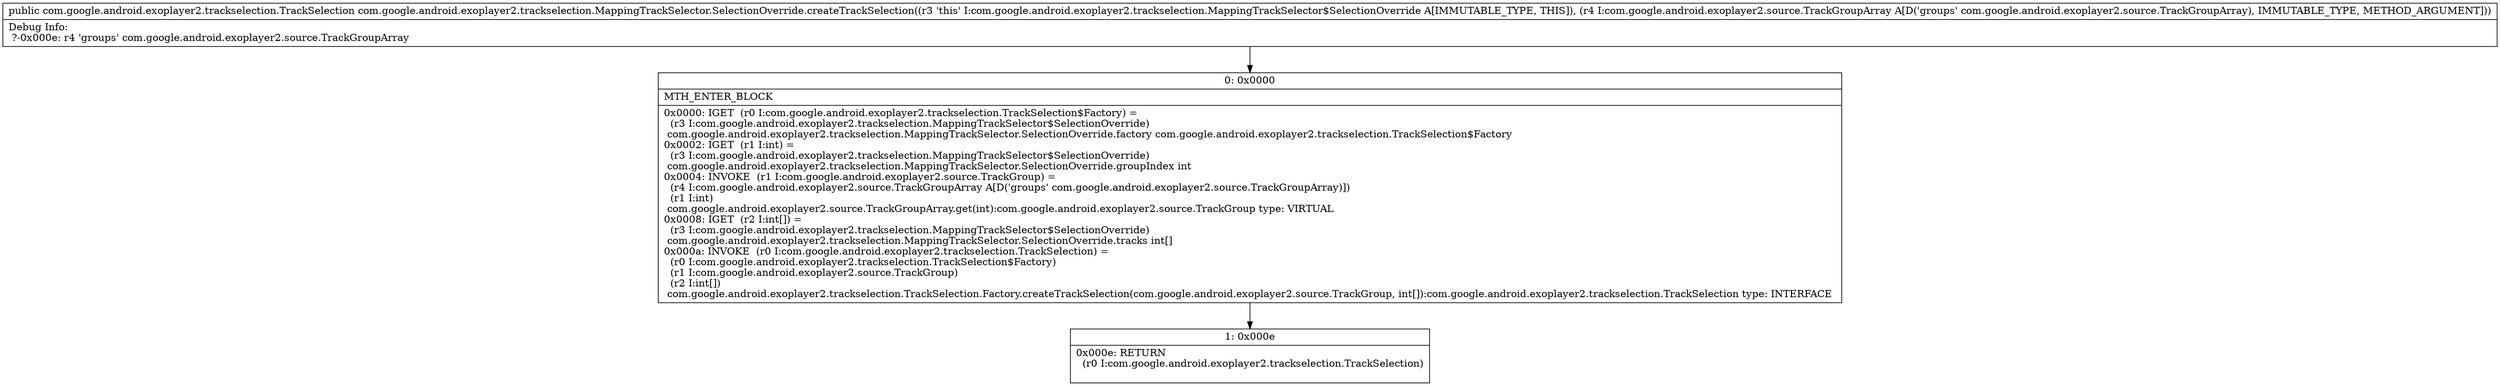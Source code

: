 digraph "CFG forcom.google.android.exoplayer2.trackselection.MappingTrackSelector.SelectionOverride.createTrackSelection(Lcom\/google\/android\/exoplayer2\/source\/TrackGroupArray;)Lcom\/google\/android\/exoplayer2\/trackselection\/TrackSelection;" {
Node_0 [shape=record,label="{0\:\ 0x0000|MTH_ENTER_BLOCK\l|0x0000: IGET  (r0 I:com.google.android.exoplayer2.trackselection.TrackSelection$Factory) = \l  (r3 I:com.google.android.exoplayer2.trackselection.MappingTrackSelector$SelectionOverride)\l com.google.android.exoplayer2.trackselection.MappingTrackSelector.SelectionOverride.factory com.google.android.exoplayer2.trackselection.TrackSelection$Factory \l0x0002: IGET  (r1 I:int) = \l  (r3 I:com.google.android.exoplayer2.trackselection.MappingTrackSelector$SelectionOverride)\l com.google.android.exoplayer2.trackselection.MappingTrackSelector.SelectionOverride.groupIndex int \l0x0004: INVOKE  (r1 I:com.google.android.exoplayer2.source.TrackGroup) = \l  (r4 I:com.google.android.exoplayer2.source.TrackGroupArray A[D('groups' com.google.android.exoplayer2.source.TrackGroupArray)])\l  (r1 I:int)\l com.google.android.exoplayer2.source.TrackGroupArray.get(int):com.google.android.exoplayer2.source.TrackGroup type: VIRTUAL \l0x0008: IGET  (r2 I:int[]) = \l  (r3 I:com.google.android.exoplayer2.trackselection.MappingTrackSelector$SelectionOverride)\l com.google.android.exoplayer2.trackselection.MappingTrackSelector.SelectionOverride.tracks int[] \l0x000a: INVOKE  (r0 I:com.google.android.exoplayer2.trackselection.TrackSelection) = \l  (r0 I:com.google.android.exoplayer2.trackselection.TrackSelection$Factory)\l  (r1 I:com.google.android.exoplayer2.source.TrackGroup)\l  (r2 I:int[])\l com.google.android.exoplayer2.trackselection.TrackSelection.Factory.createTrackSelection(com.google.android.exoplayer2.source.TrackGroup, int[]):com.google.android.exoplayer2.trackselection.TrackSelection type: INTERFACE \l}"];
Node_1 [shape=record,label="{1\:\ 0x000e|0x000e: RETURN  \l  (r0 I:com.google.android.exoplayer2.trackselection.TrackSelection)\l \l}"];
MethodNode[shape=record,label="{public com.google.android.exoplayer2.trackselection.TrackSelection com.google.android.exoplayer2.trackselection.MappingTrackSelector.SelectionOverride.createTrackSelection((r3 'this' I:com.google.android.exoplayer2.trackselection.MappingTrackSelector$SelectionOverride A[IMMUTABLE_TYPE, THIS]), (r4 I:com.google.android.exoplayer2.source.TrackGroupArray A[D('groups' com.google.android.exoplayer2.source.TrackGroupArray), IMMUTABLE_TYPE, METHOD_ARGUMENT]))  | Debug Info:\l  ?\-0x000e: r4 'groups' com.google.android.exoplayer2.source.TrackGroupArray\l}"];
MethodNode -> Node_0;
Node_0 -> Node_1;
}


